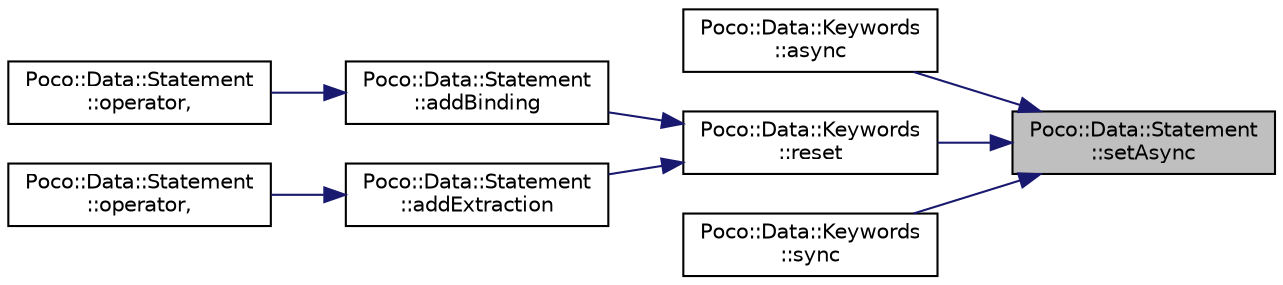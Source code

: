 digraph "Poco::Data::Statement::setAsync"
{
 // LATEX_PDF_SIZE
  edge [fontname="Helvetica",fontsize="10",labelfontname="Helvetica",labelfontsize="10"];
  node [fontname="Helvetica",fontsize="10",shape=record];
  rankdir="RL";
  Node1 [label="Poco::Data::Statement\l::setAsync",height=0.2,width=0.4,color="black", fillcolor="grey75", style="filled", fontcolor="black",tooltip=" "];
  Node1 -> Node2 [dir="back",color="midnightblue",fontsize="10",style="solid"];
  Node2 [label="Poco::Data::Keywords\l::async",height=0.2,width=0.4,color="black", fillcolor="white", style="filled",URL="$namespacePoco_1_1Data_1_1Keywords.html#a051dbc0b8e6011c03d779e7166928903",tooltip="Sets the _async flag to true, signalling asynchronous execution."];
  Node1 -> Node3 [dir="back",color="midnightblue",fontsize="10",style="solid"];
  Node3 [label="Poco::Data::Keywords\l::reset",height=0.2,width=0.4,color="black", fillcolor="white", style="filled",URL="$namespacePoco_1_1Data_1_1Keywords.html#a14eb82c6b5b0e349217f3270b4b1b38a",tooltip="Sets all internal settings to their respective default values."];
  Node3 -> Node4 [dir="back",color="midnightblue",fontsize="10",style="solid"];
  Node4 [label="Poco::Data::Statement\l::addBinding",height=0.2,width=0.4,color="black", fillcolor="white", style="filled",URL="$classPoco_1_1Data_1_1Statement.html#a502f67fadd8607647b696bdd3b79df0f",tooltip="Registers the Binding vector with the Statement."];
  Node4 -> Node5 [dir="back",color="midnightblue",fontsize="10",style="solid"];
  Node5 [label="Poco::Data::Statement\l::operator,",height=0.2,width=0.4,color="black", fillcolor="white", style="filled",URL="$classPoco_1_1Data_1_1Statement.html#a9df3f71f6ae7e5b2acc5914df992bd4b",tooltip="Removes the all the bindings with specified name from the statement."];
  Node3 -> Node6 [dir="back",color="midnightblue",fontsize="10",style="solid"];
  Node6 [label="Poco::Data::Statement\l::addExtraction",height=0.2,width=0.4,color="black", fillcolor="white", style="filled",URL="$classPoco_1_1Data_1_1Statement.html#a71aa68b6abf52297359daa6205f1a625",tooltip="Registers the vector of extraction vectors with the Statement."];
  Node6 -> Node7 [dir="back",color="midnightblue",fontsize="10",style="solid"];
  Node7 [label="Poco::Data::Statement\l::operator,",height=0.2,width=0.4,color="black", fillcolor="white", style="filled",URL="$classPoco_1_1Data_1_1Statement.html#af7eafb8527a8224f3672b27200b4e0a0",tooltip=" "];
  Node1 -> Node8 [dir="back",color="midnightblue",fontsize="10",style="solid"];
  Node8 [label="Poco::Data::Keywords\l::sync",height=0.2,width=0.4,color="black", fillcolor="white", style="filled",URL="$namespacePoco_1_1Data_1_1Keywords.html#a5ef260147cf09382a456ff9a9412d9d0",tooltip=" "];
}
